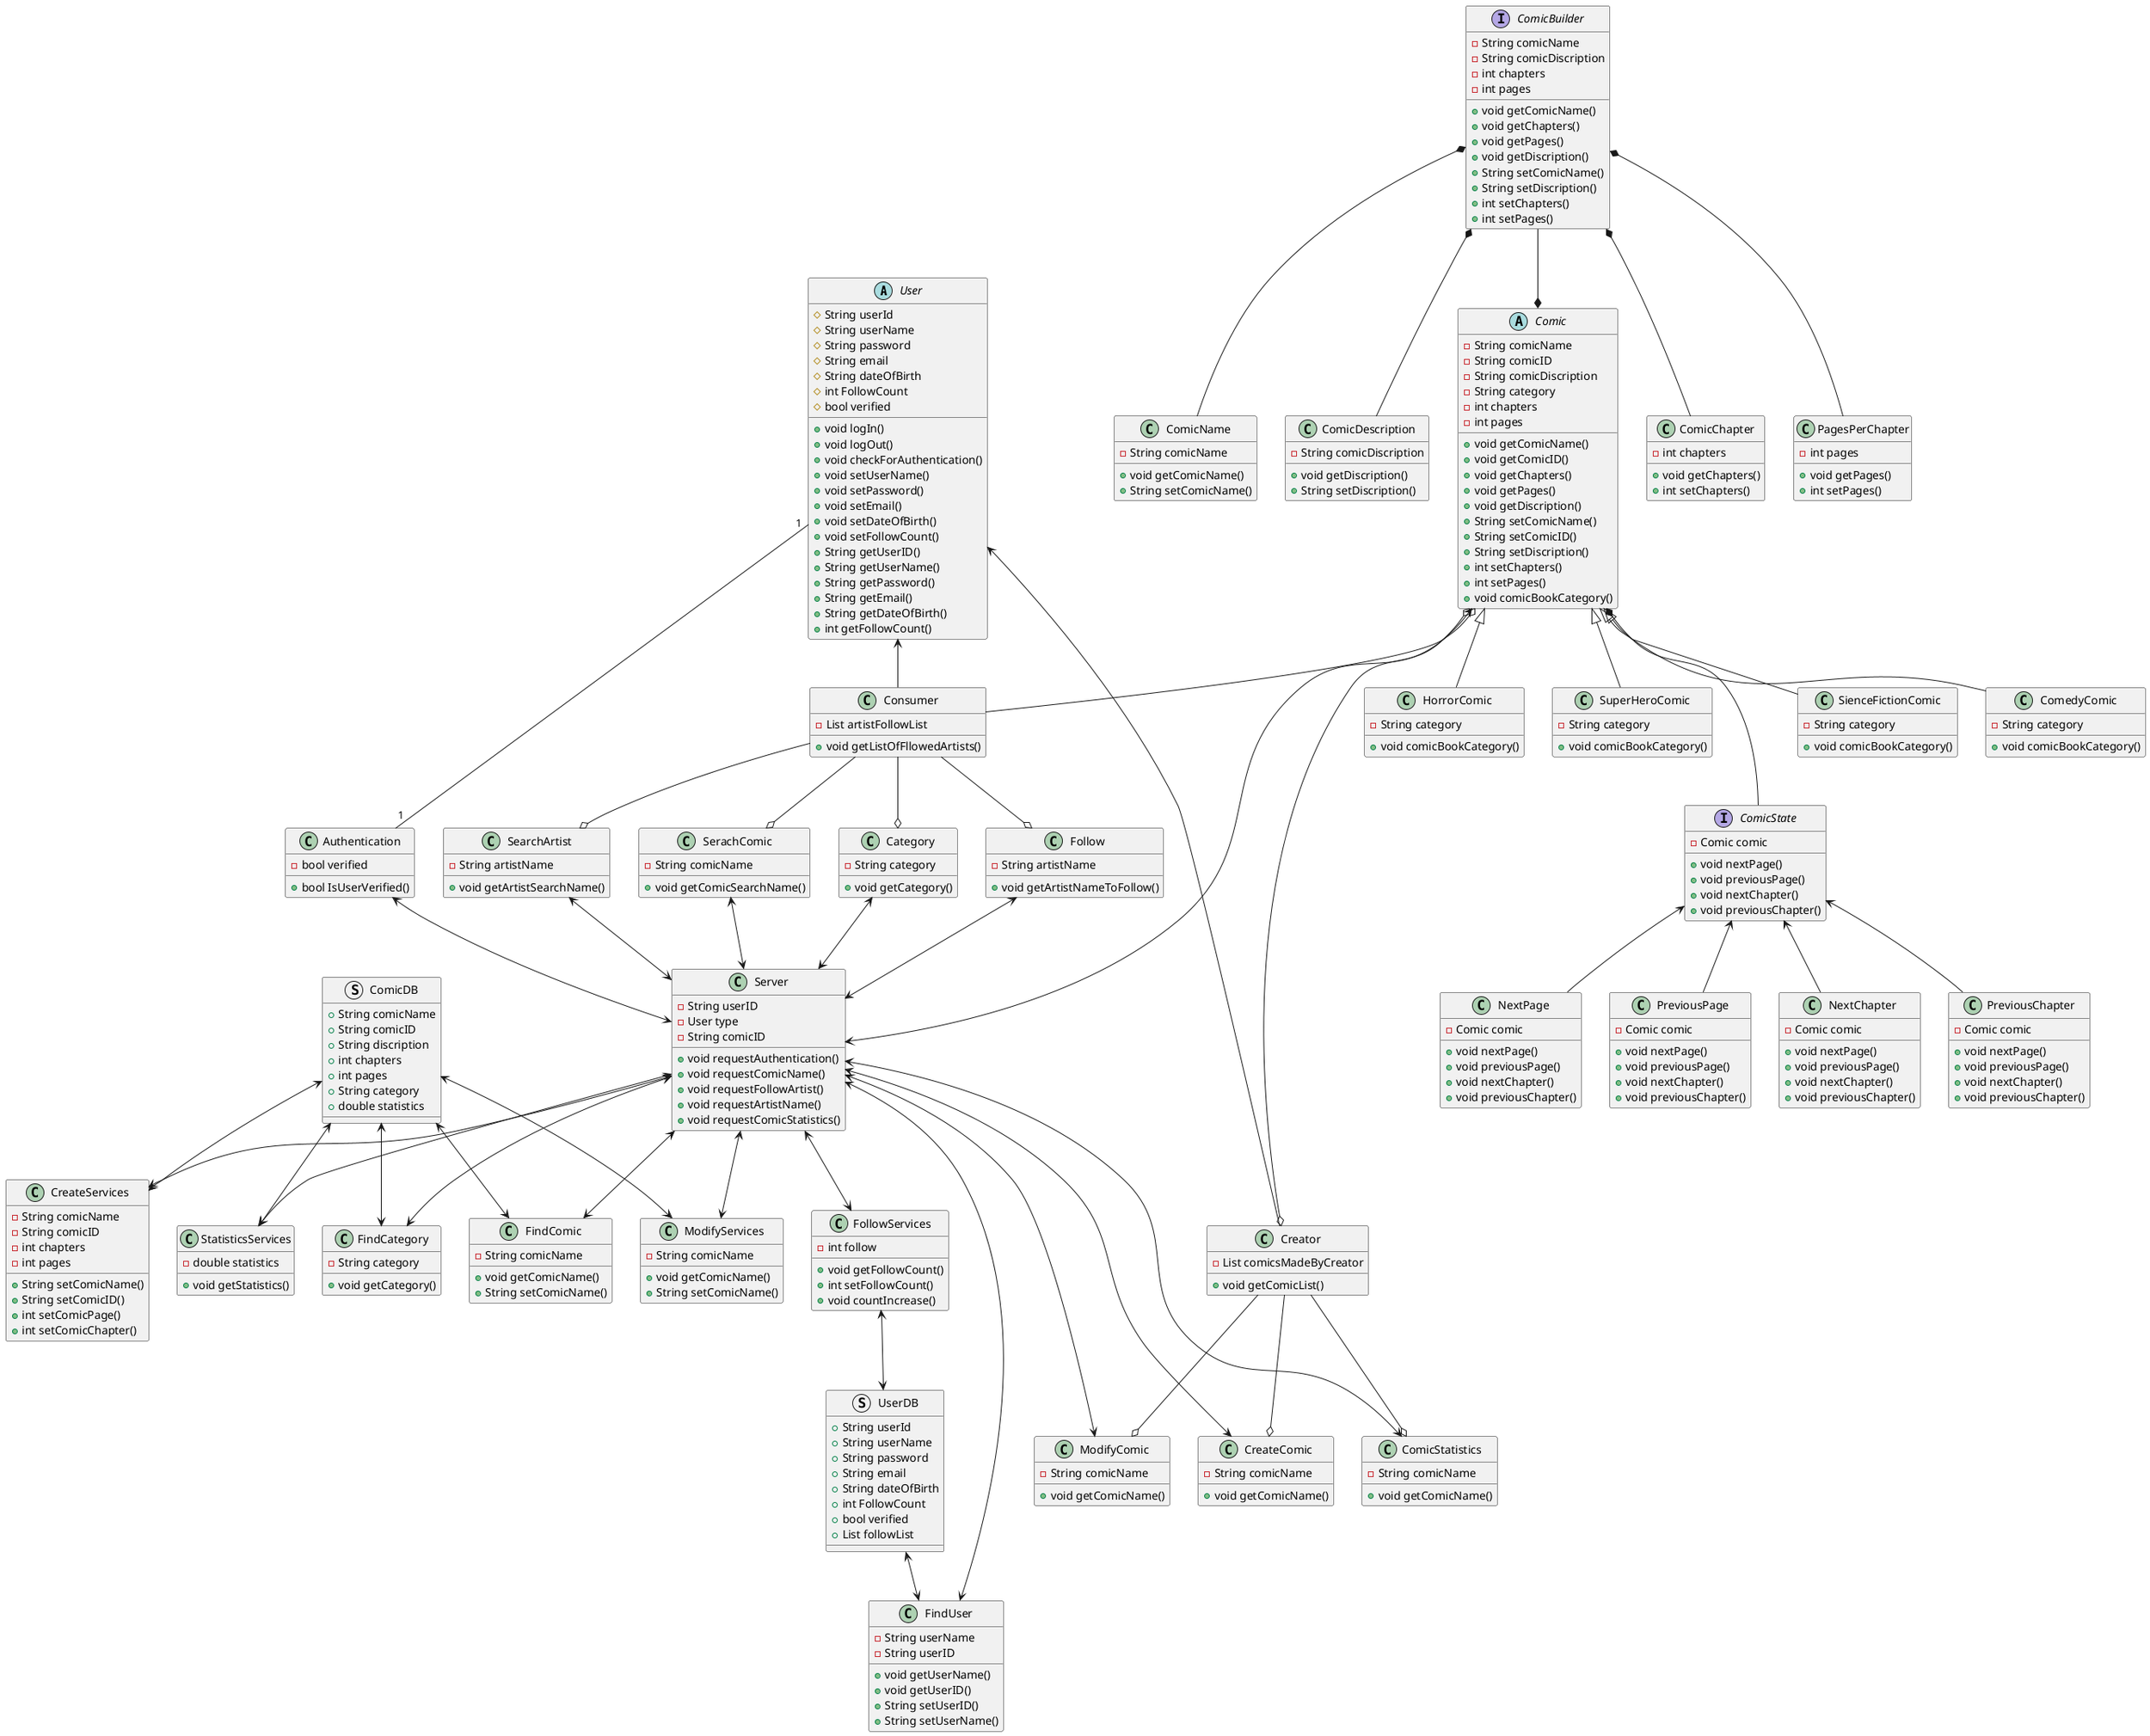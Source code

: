 @startuml

abstract User{
    #String userId
    #String userName
    #String password
    #String email
    #String dateOfBirth
    #int FollowCount
    #bool verified

    +void logIn()
    +void logOut()
    +void checkForAuthentication()
    +void setUserName()
    +void setPassword()
    +void setEmail() 
    +void setDateOfBirth()
    +void setFollowCount()
    +String getUserID()
    +String getUserName()
    +String getPassword()
    +String getEmail()
    +String getDateOfBirth()
    +int getFollowCount()
}

class Authentication{
    -bool verified
    +bool IsUserVerified()
}

abstract class Comic{
    -String comicName
    -String comicID
    -String comicDiscription
    -String category
    -int chapters
    -int pages

    +void getComicName()
    +void getComicID()
    +void getChapters()
    +void getPages()
    +void getDiscription()
    +String setComicName()
    +String setComicID()
    +String setDiscription()
    +int setChapters()
    +int setPages()
    +void comicBookCategory()
}

Interface ComicState{
    -Comic comic
    
    +void nextPage()
    +void previousPage()
    +void nextChapter()
    +void previousChapter()
}

class NextPage{
    -Comic comic

    +void nextPage()
    +void previousPage()
    +void nextChapter()
    +void previousChapter()
}

class PreviousPage{
    -Comic comic

    +void nextPage()
    +void previousPage()
    +void nextChapter()
    +void previousChapter()
}

class NextChapter{
    -Comic comic

    +void nextPage()
    +void previousPage()
    +void nextChapter()
    +void previousChapter()
}

class PreviousChapter{
    -Comic comic

    +void nextPage()
    +void previousPage()
    +void nextChapter()
    +void previousChapter()
}

class Follow{
    -String artistName
    
    +void getArtistNameToFollow()
}

class Server{
    -String userID
    -User type
    -String comicID

    +void requestAuthentication()
    +void requestComicName()
    +void requestFollowArtist()
    +void requestArtistName()
    +void requestComicStatistics()
}


struct UserDB{
    +String userId
    +String userName
    +String password
    +String email
    +String dateOfBirth
    +int FollowCount
    +bool verified
    +List followList
}

struct ComicDB{
    +String comicName
    +String comicID
    +String discription
    +int chapters
    +int pages
    +String category
    +double statistics
    
}

class Consumer{
    -List artistFollowList

    +void getListOfFllowedArtists()
}

class Creator{
    -List comicsMadeByCreator

    +void getComicList()
}

class SearchArtist{
    -String artistName

    +void getArtistSearchName()
}

class FindCategory{
    -String category

    +void getCategory()
}   

class SerachComic{
    -String comicName

    +void getComicSearchName()
}

class FindUser{
    -String userName
    -String userID

    +void getUserName()
    +void getUserID()
    +String setUserID()
    +String setUserName()
}

class FindComic{
    -String comicName
    
    +void getComicName()
    +String setComicName()
}

class CreateComic{
    -String comicName

    +void getComicName()
}

class ComicStatistics{
    -String comicName

    +void getComicName()
}

class ModifyComic{
    -String comicName

    +void getComicName()
}

class FollowServices{
    -int follow
    
    +void getFollowCount()
    +int setFollowCount()
    +void countIncrease()
}

class ModifyServices{
    -String comicName
    
    +void getComicName()
    +String setComicName()
}

class CreateServices{
    -String comicName
    -String comicID
    -int chapters
    -int pages
    
    +String setComicName()
    +String setComicID()
    +int setComicPage()
    +int setComicChapter()
}

class StatisticsServices{
    -double statistics

    +void getStatistics()
}

Interface ComicBuilder{
    -String comicName
    -String comicDiscription
    -int chapters
    -int pages

    +void getComicName()
    +void getChapters()
    +void getPages()
    +void getDiscription()
    +String setComicName()
    +String setDiscription()
    +int setChapters()
    +int setPages()
} 

class ComicChapter{
    -int chapters
    
    +void getChapters()
    +int setChapters()
}

class PagesPerChapter{
    -int pages

    +void getPages()
    +int setPages()
}

class ComicName{
    -String comicName

    +void getComicName()
    +String setComicName()
}

class ComicDescription{
    -String comicDiscription

    +void getDiscription()
    +String setDiscription()
}

class HorrorComic{
    -String category

    +void comicBookCategory()
}

class SuperHeroComic{
    -String category

    +void comicBookCategory()
}

class SienceFictionComic{
    -String category

    +void comicBookCategory()
}

class ComedyComic{
    -String category

    +void comicBookCategory()
}

class Category{
    -String category
    
    +void getCategory()
}

Comic <|-- HorrorComic
Comic <|-- SuperHeroComic
Comic <|-- SienceFictionComic
Comic <|-- ComedyComic

ComicBuilder --* Comic
ComicBuilder *-- ComicChapter
ComicBuilder *-- PagesPerChapter
ComicBuilder *-- ComicName
ComicBuilder *-- ComicDescription

Consumer --o SearchArtist
Consumer --o SerachComic
Consumer --o Follow
Consumer --o Category
Category <--> Server
Follow <--> Server
SearchArtist <--> Server
SerachComic <--> Server
Server <--> FindUser
Server <--> FindComic
Server <--> FollowServices
FollowServices <--> UserDB
UserDB <--> FindUser
ComicDB <--> FindComic

Creator --o CreateComic
Creator --o ComicStatistics
Creator --o ModifyComic
Server <---> CreateComic
Server <---> ComicStatistics
Server <---> ModifyComic
Server <--> ModifyServices
Server <--> CreateServices
Server <--> StatisticsServices
Server <--> FindCategory
ComicDB <--> FindCategory
ComicDB <--> ModifyServices
ComicDB <--> CreateServices
ComicDB <--> StatisticsServices

Comic *--- ComicState
ComicState <-- NextPage
ComicState <-- PreviousPage
ComicState <-- NextChapter
ComicState <-- PreviousChapter

User <-- Creator
User <-- Consumer

Comic o-- Consumer
Comic o--o Creator

User "1"--"1" Authentication

Authentication <-> Server
Comic <-> Server



@enduml